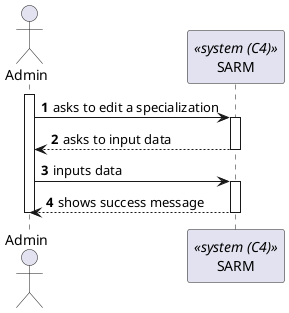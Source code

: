 @startuml process-view
autonumber

actor "Admin" as Admin
participant SARM as "SARM" <<system (C4)>>

activate Admin
    Admin -> SARM : asks to edit a specialization
    activate SARM
        SARM --> Admin : asks to input data
    deactivate SARM
    Admin -> SARM : inputs data
    activate SARM 
        SARM --> Admin: shows success message
    deactivate SARM
deactivate Admin

@enduml